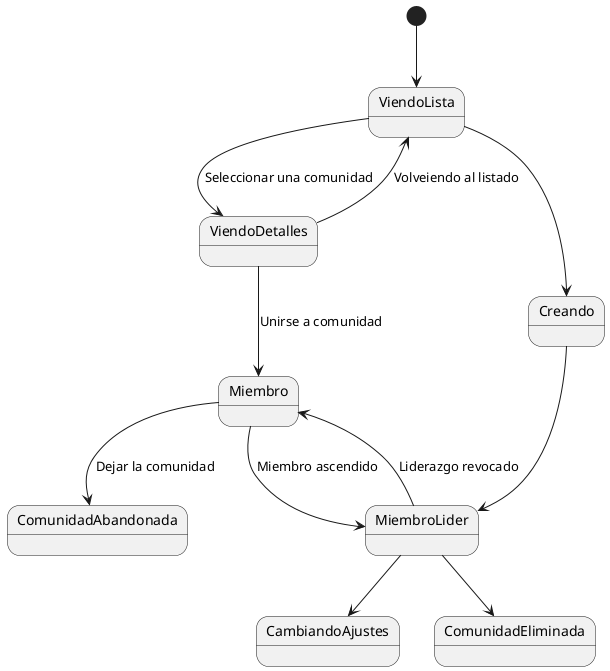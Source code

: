 @startuml
[*] --> ViendoLista

ViendoLista --> ViendoDetalles : Seleccionar una comunidad
ViendoDetalles --> ViendoLista : Volveiendo al listado

ViendoDetalles --> Miembro : Unirse a comunidad
Miembro --> ComunidadAbandonada : Dejar la comunidad

' Nuevos estados y transiciones
ViendoLista --> Creando
Creando --> MiembroLider

MiembroLider --> CambiandoAjustes
MiembroLider --> ComunidadEliminada

' Transiciones entre Miembro y MiembroLider
Miembro --> MiembroLider : Miembro ascendido
MiembroLider --> Miembro : Liderazgo revocado
@enduml